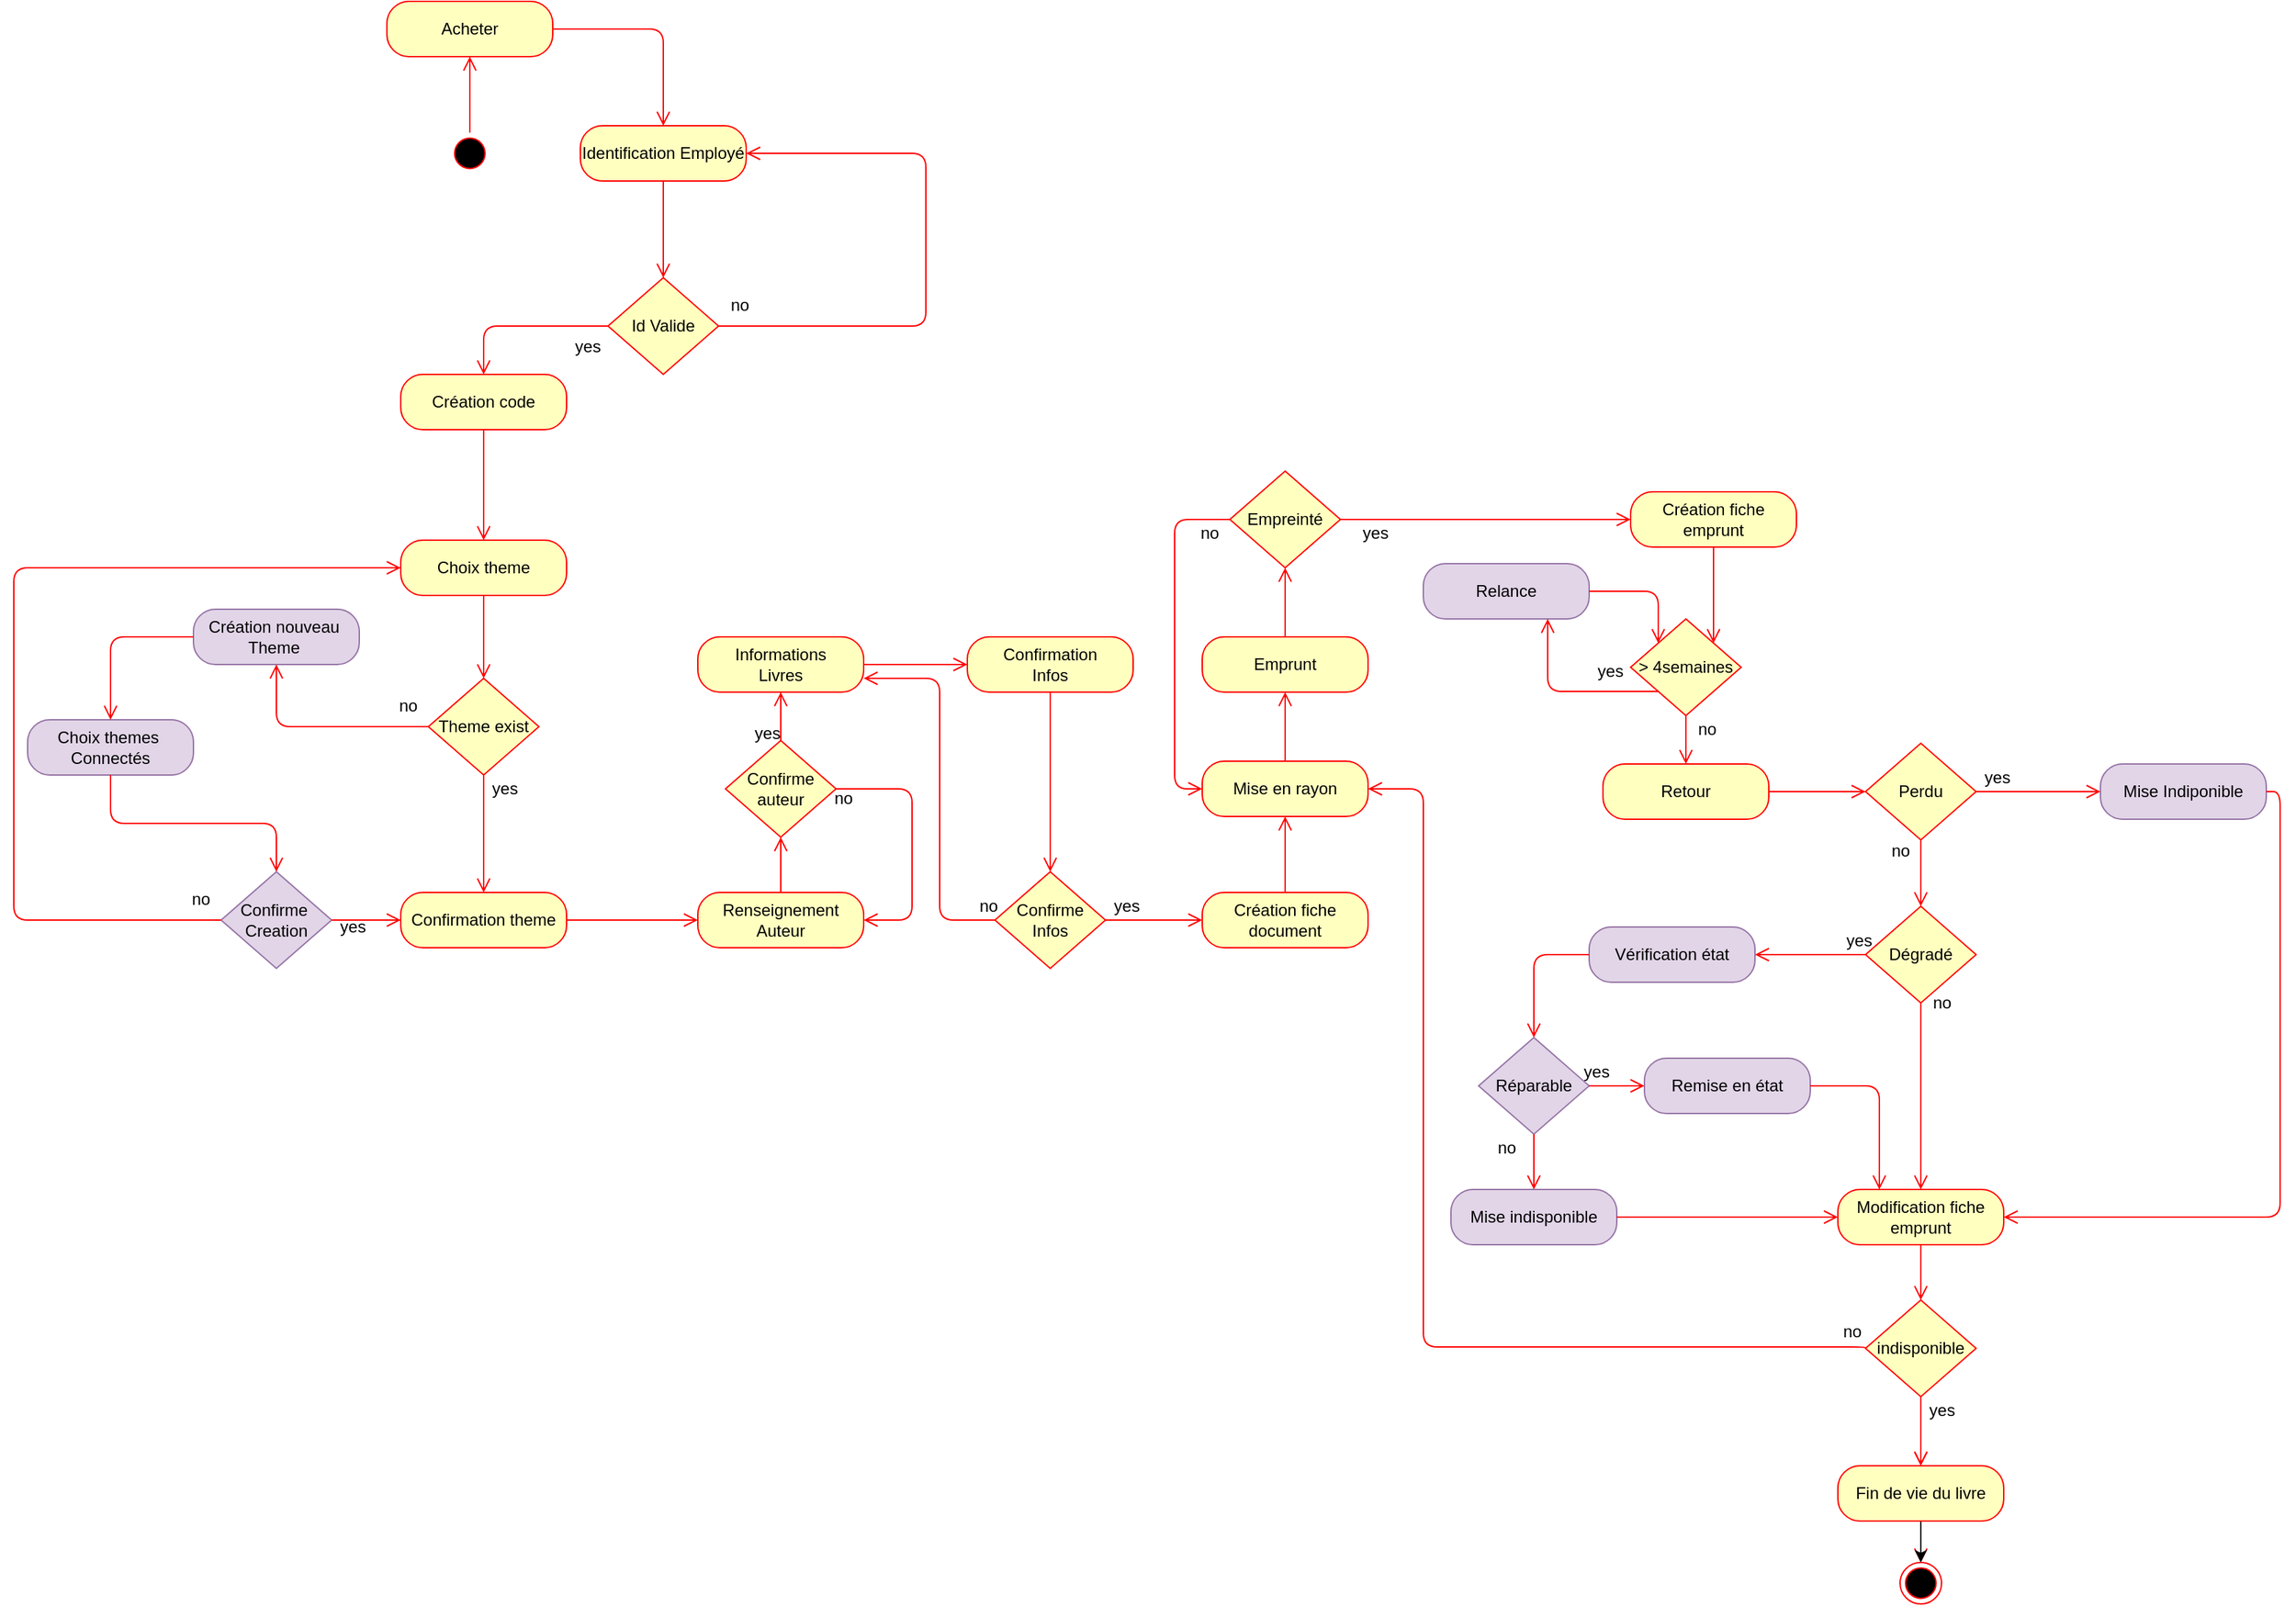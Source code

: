 <mxfile version="12.5.3" type="device"><diagram id="3HOPTar-L3GJ31PsdUBE" name="Page-1"><mxGraphModel dx="1678" dy="1012" grid="1" gridSize="10" guides="1" tooltips="1" connect="1" arrows="1" fold="1" page="1" pageScale="1" pageWidth="2336" pageHeight="1654" math="0" shadow="0"><root><mxCell id="0"/><mxCell id="1" parent="0"/><mxCell id="OWJTPRwbj5BOXJw2YFCv-1" value="" style="ellipse;html=1;shape=startState;fillColor=#000000;strokeColor=#ff0000;" vertex="1" parent="1"><mxGeometry x="325" y="345" width="30" height="30" as="geometry"/></mxCell><mxCell id="OWJTPRwbj5BOXJw2YFCv-2" value="" style="edgeStyle=orthogonalEdgeStyle;html=1;verticalAlign=bottom;endArrow=open;endSize=8;strokeColor=#ff0000;entryX=0.5;entryY=1;entryDx=0;entryDy=0;" edge="1" source="OWJTPRwbj5BOXJw2YFCv-1" parent="1" target="OWJTPRwbj5BOXJw2YFCv-3"><mxGeometry relative="1" as="geometry"><mxPoint x="565" y="70" as="targetPoint"/></mxGeometry></mxCell><mxCell id="OWJTPRwbj5BOXJw2YFCv-3" value="Acheter" style="rounded=1;whiteSpace=wrap;html=1;arcSize=40;fontColor=#000000;fillColor=#ffffc0;strokeColor=#ff0000;" vertex="1" parent="1"><mxGeometry x="280" y="250" width="120" height="40" as="geometry"/></mxCell><mxCell id="OWJTPRwbj5BOXJw2YFCv-7" value="" style="edgeStyle=orthogonalEdgeStyle;html=1;verticalAlign=bottom;endArrow=open;endSize=8;strokeColor=#ff0000;entryX=0.5;entryY=0;entryDx=0;entryDy=0;exitX=1;exitY=0.5;exitDx=0;exitDy=0;" edge="1" parent="1" source="OWJTPRwbj5BOXJw2YFCv-3" target="OWJTPRwbj5BOXJw2YFCv-16"><mxGeometry relative="1" as="geometry"><mxPoint x="305" y="270" as="targetPoint"/><mxPoint x="575" y="20" as="sourcePoint"/></mxGeometry></mxCell><mxCell id="OWJTPRwbj5BOXJw2YFCv-14" value="Id Valide" style="rhombus;whiteSpace=wrap;html=1;fillColor=#ffffc0;strokeColor=#ff0000;" vertex="1" parent="1"><mxGeometry x="440" y="450" width="80" height="70" as="geometry"/></mxCell><mxCell id="OWJTPRwbj5BOXJw2YFCv-16" value="Identification Employé" style="rounded=1;whiteSpace=wrap;html=1;arcSize=40;fontColor=#000000;fillColor=#ffffc0;strokeColor=#ff0000;" vertex="1" parent="1"><mxGeometry x="420" y="340" width="120" height="40" as="geometry"/></mxCell><mxCell id="OWJTPRwbj5BOXJw2YFCv-18" value="" style="edgeStyle=orthogonalEdgeStyle;html=1;verticalAlign=bottom;endArrow=open;endSize=8;strokeColor=#ff0000;entryX=0.5;entryY=0;entryDx=0;entryDy=0;exitX=0.5;exitY=1;exitDx=0;exitDy=0;" edge="1" parent="1" source="OWJTPRwbj5BOXJw2YFCv-16"><mxGeometry relative="1" as="geometry"><mxPoint x="480" y="450" as="targetPoint"/><mxPoint x="575" y="220" as="sourcePoint"/></mxGeometry></mxCell><mxCell id="OWJTPRwbj5BOXJw2YFCv-20" value="" style="edgeStyle=orthogonalEdgeStyle;html=1;verticalAlign=bottom;endArrow=open;endSize=8;strokeColor=#ff0000;exitX=1;exitY=0.5;exitDx=0;exitDy=0;entryX=1;entryY=0.5;entryDx=0;entryDy=0;" edge="1" parent="1" target="OWJTPRwbj5BOXJw2YFCv-16"><mxGeometry relative="1" as="geometry"><mxPoint x="625" y="360" as="targetPoint"/><mxPoint x="520" y="485" as="sourcePoint"/><Array as="points"><mxPoint x="670" y="485"/><mxPoint x="670" y="360"/></Array></mxGeometry></mxCell><mxCell id="OWJTPRwbj5BOXJw2YFCv-21" value="no" style="text;html=1;align=center;verticalAlign=middle;resizable=0;points=[];autosize=1;" vertex="1" parent="1"><mxGeometry x="520" y="460" width="30" height="20" as="geometry"/></mxCell><mxCell id="OWJTPRwbj5BOXJw2YFCv-22" value="yes" style="text;html=1;align=center;verticalAlign=middle;resizable=0;points=[];autosize=1;" vertex="1" parent="1"><mxGeometry x="410" y="490" width="30" height="20" as="geometry"/></mxCell><mxCell id="OWJTPRwbj5BOXJw2YFCv-23" value="Création code" style="rounded=1;whiteSpace=wrap;html=1;arcSize=40;fontColor=#000000;fillColor=#ffffc0;strokeColor=#ff0000;" vertex="1" parent="1"><mxGeometry x="290" y="520" width="120" height="40" as="geometry"/></mxCell><mxCell id="OWJTPRwbj5BOXJw2YFCv-25" value="Choix theme" style="rounded=1;whiteSpace=wrap;html=1;arcSize=40;fontColor=#000000;fillColor=#ffffc0;strokeColor=#ff0000;" vertex="1" parent="1"><mxGeometry x="290" y="640" width="120" height="40" as="geometry"/></mxCell><mxCell id="OWJTPRwbj5BOXJw2YFCv-30" value="" style="edgeStyle=orthogonalEdgeStyle;html=1;verticalAlign=bottom;endArrow=open;endSize=8;strokeColor=#ff0000;entryX=0.5;entryY=0;entryDx=0;entryDy=0;exitX=0.5;exitY=1;exitDx=0;exitDy=0;" edge="1" parent="1" source="OWJTPRwbj5BOXJw2YFCv-23" target="OWJTPRwbj5BOXJw2YFCv-25"><mxGeometry relative="1" as="geometry"><mxPoint x="575" y="520" as="targetPoint"/><mxPoint x="575" y="450" as="sourcePoint"/></mxGeometry></mxCell><mxCell id="OWJTPRwbj5BOXJw2YFCv-31" value="Theme exist" style="rhombus;whiteSpace=wrap;html=1;fillColor=#ffffc0;strokeColor=#ff0000;" vertex="1" parent="1"><mxGeometry x="310" y="740" width="80" height="70" as="geometry"/></mxCell><mxCell id="OWJTPRwbj5BOXJw2YFCv-32" value="Confirmation theme" style="rounded=1;whiteSpace=wrap;html=1;arcSize=40;fontColor=#000000;fillColor=#ffffc0;strokeColor=#ff0000;" vertex="1" parent="1"><mxGeometry x="290" y="895" width="120" height="40" as="geometry"/></mxCell><mxCell id="OWJTPRwbj5BOXJw2YFCv-33" value="" style="edgeStyle=orthogonalEdgeStyle;html=1;verticalAlign=bottom;endArrow=open;endSize=8;strokeColor=#ff0000;entryX=0.5;entryY=0;entryDx=0;entryDy=0;exitX=0.5;exitY=1;exitDx=0;exitDy=0;" edge="1" parent="1" source="OWJTPRwbj5BOXJw2YFCv-25" target="OWJTPRwbj5BOXJw2YFCv-31"><mxGeometry relative="1" as="geometry"><mxPoint x="420" y="670" as="targetPoint"/><mxPoint x="515" y="670" as="sourcePoint"/></mxGeometry></mxCell><mxCell id="OWJTPRwbj5BOXJw2YFCv-34" value="" style="edgeStyle=orthogonalEdgeStyle;html=1;verticalAlign=bottom;endArrow=open;endSize=8;strokeColor=#ff0000;entryX=0.5;entryY=0;entryDx=0;entryDy=0;exitX=0.5;exitY=1;exitDx=0;exitDy=0;" edge="1" parent="1" source="OWJTPRwbj5BOXJw2YFCv-31" target="OWJTPRwbj5BOXJw2YFCv-32"><mxGeometry relative="1" as="geometry"><mxPoint x="430" y="680" as="targetPoint"/><mxPoint x="525" y="680" as="sourcePoint"/></mxGeometry></mxCell><mxCell id="OWJTPRwbj5BOXJw2YFCv-35" value="Création nouveau&amp;nbsp;&lt;br&gt;Theme&amp;nbsp;" style="rounded=1;whiteSpace=wrap;html=1;arcSize=40;fillColor=#e1d5e7;strokeColor=#9673a6;" vertex="1" parent="1"><mxGeometry x="140" y="690" width="120" height="40" as="geometry"/></mxCell><mxCell id="OWJTPRwbj5BOXJw2YFCv-36" value="" style="edgeStyle=orthogonalEdgeStyle;html=1;verticalAlign=bottom;endArrow=open;endSize=8;strokeColor=#ff0000;entryX=0.5;entryY=1;entryDx=0;entryDy=0;exitX=0;exitY=0.5;exitDx=0;exitDy=0;" edge="1" parent="1" source="OWJTPRwbj5BOXJw2YFCv-31" target="OWJTPRwbj5BOXJw2YFCv-35"><mxGeometry relative="1" as="geometry"><mxPoint x="360" y="750" as="targetPoint"/><mxPoint x="360" y="690" as="sourcePoint"/></mxGeometry></mxCell><mxCell id="OWJTPRwbj5BOXJw2YFCv-37" value="Choix themes&amp;nbsp;&lt;br&gt;Connectés" style="rounded=1;whiteSpace=wrap;html=1;arcSize=40;fillColor=#e1d5e7;strokeColor=#9673a6;" vertex="1" parent="1"><mxGeometry x="20" y="770" width="120" height="40" as="geometry"/></mxCell><mxCell id="OWJTPRwbj5BOXJw2YFCv-38" value="" style="edgeStyle=orthogonalEdgeStyle;html=1;verticalAlign=bottom;endArrow=open;endSize=8;strokeColor=#ff0000;entryX=0.5;entryY=0;entryDx=0;entryDy=0;exitX=0;exitY=0.5;exitDx=0;exitDy=0;" edge="1" parent="1" source="OWJTPRwbj5BOXJw2YFCv-35" target="OWJTPRwbj5BOXJw2YFCv-37"><mxGeometry relative="1" as="geometry"><mxPoint x="220" y="785" as="targetPoint"/><mxPoint x="320" y="785" as="sourcePoint"/></mxGeometry></mxCell><mxCell id="OWJTPRwbj5BOXJw2YFCv-39" value="Confirme&amp;nbsp;&lt;br&gt;Creation" style="rhombus;whiteSpace=wrap;html=1;fillColor=#e1d5e7;strokeColor=#9673a6;" vertex="1" parent="1"><mxGeometry x="160" y="880" width="80" height="70" as="geometry"/></mxCell><mxCell id="OWJTPRwbj5BOXJw2YFCv-40" value="" style="edgeStyle=orthogonalEdgeStyle;html=1;verticalAlign=bottom;endArrow=open;endSize=8;strokeColor=#ff0000;entryX=0.5;entryY=0;entryDx=0;entryDy=0;exitX=0.5;exitY=1;exitDx=0;exitDy=0;" edge="1" parent="1" source="OWJTPRwbj5BOXJw2YFCv-37" target="OWJTPRwbj5BOXJw2YFCv-39"><mxGeometry relative="1" as="geometry"><mxPoint x="360" y="880" as="targetPoint"/><mxPoint x="360" y="820" as="sourcePoint"/></mxGeometry></mxCell><mxCell id="OWJTPRwbj5BOXJw2YFCv-42" value="" style="edgeStyle=orthogonalEdgeStyle;html=1;verticalAlign=bottom;endArrow=open;endSize=8;strokeColor=#ff0000;entryX=0;entryY=0.5;entryDx=0;entryDy=0;exitX=1;exitY=0.5;exitDx=0;exitDy=0;" edge="1" parent="1" source="OWJTPRwbj5BOXJw2YFCv-39" target="OWJTPRwbj5BOXJw2YFCv-32"><mxGeometry relative="1" as="geometry"><mxPoint x="380" y="900" as="targetPoint"/><mxPoint x="380" y="840" as="sourcePoint"/></mxGeometry></mxCell><mxCell id="OWJTPRwbj5BOXJw2YFCv-43" value="" style="edgeStyle=orthogonalEdgeStyle;html=1;verticalAlign=bottom;endArrow=open;endSize=8;strokeColor=#ff0000;entryX=0;entryY=0.5;entryDx=0;entryDy=0;exitX=0;exitY=0.5;exitDx=0;exitDy=0;" edge="1" parent="1" source="OWJTPRwbj5BOXJw2YFCv-39" target="OWJTPRwbj5BOXJw2YFCv-25"><mxGeometry relative="1" as="geometry"><mxPoint x="390" y="910" as="targetPoint"/><mxPoint x="390" y="850" as="sourcePoint"/><Array as="points"><mxPoint x="10" y="915"/><mxPoint x="10" y="660"/></Array></mxGeometry></mxCell><mxCell id="OWJTPRwbj5BOXJw2YFCv-48" value="no" style="text;html=1;align=center;verticalAlign=middle;resizable=0;points=[];autosize=1;" vertex="1" parent="1"><mxGeometry x="130" y="890" width="30" height="20" as="geometry"/></mxCell><mxCell id="OWJTPRwbj5BOXJw2YFCv-49" value="yes" style="text;html=1;align=center;verticalAlign=middle;resizable=0;points=[];autosize=1;" vertex="1" parent="1"><mxGeometry x="240" y="910" width="30" height="20" as="geometry"/></mxCell><mxCell id="OWJTPRwbj5BOXJw2YFCv-50" value="no" style="text;html=1;align=center;verticalAlign=middle;resizable=0;points=[];autosize=1;" vertex="1" parent="1"><mxGeometry x="280" y="750" width="30" height="20" as="geometry"/></mxCell><mxCell id="OWJTPRwbj5BOXJw2YFCv-51" value="yes" style="text;html=1;align=center;verticalAlign=middle;resizable=0;points=[];autosize=1;" vertex="1" parent="1"><mxGeometry x="350" y="810" width="30" height="20" as="geometry"/></mxCell><mxCell id="OWJTPRwbj5BOXJw2YFCv-52" value="Renseignement&lt;br&gt;Auteur" style="rounded=1;whiteSpace=wrap;html=1;arcSize=40;fontColor=#000000;fillColor=#ffffc0;strokeColor=#ff0000;" vertex="1" parent="1"><mxGeometry x="505" y="895" width="120" height="40" as="geometry"/></mxCell><mxCell id="OWJTPRwbj5BOXJw2YFCv-53" value="" style="edgeStyle=orthogonalEdgeStyle;html=1;verticalAlign=bottom;endArrow=open;endSize=8;strokeColor=#ff0000;entryX=0;entryY=0.5;entryDx=0;entryDy=0;exitX=1;exitY=0.5;exitDx=0;exitDy=0;" edge="1" parent="1" source="OWJTPRwbj5BOXJw2YFCv-32" target="OWJTPRwbj5BOXJw2YFCv-52"><mxGeometry relative="1" as="geometry"><mxPoint x="360" y="905" as="targetPoint"/><mxPoint x="360" y="820" as="sourcePoint"/></mxGeometry></mxCell><mxCell id="OWJTPRwbj5BOXJw2YFCv-55" value="Informations&lt;br&gt;Livres" style="rounded=1;whiteSpace=wrap;html=1;arcSize=40;fontColor=#000000;fillColor=#ffffc0;strokeColor=#ff0000;" vertex="1" parent="1"><mxGeometry x="505" y="710" width="120" height="40" as="geometry"/></mxCell><mxCell id="OWJTPRwbj5BOXJw2YFCv-57" value="Confirmation&lt;br&gt;Infos" style="rounded=1;whiteSpace=wrap;html=1;arcSize=40;fontColor=#000000;fillColor=#ffffc0;strokeColor=#ff0000;" vertex="1" parent="1"><mxGeometry x="700" y="710" width="120" height="40" as="geometry"/></mxCell><mxCell id="OWJTPRwbj5BOXJw2YFCv-58" value="" style="edgeStyle=orthogonalEdgeStyle;html=1;verticalAlign=bottom;endArrow=open;endSize=8;strokeColor=#ff0000;entryX=0;entryY=0.5;entryDx=0;entryDy=0;exitX=1;exitY=0.5;exitDx=0;exitDy=0;" edge="1" parent="1" source="OWJTPRwbj5BOXJw2YFCv-55" target="OWJTPRwbj5BOXJw2YFCv-57"><mxGeometry relative="1" as="geometry"><mxPoint x="575" y="820" as="targetPoint"/><mxPoint x="575" y="905" as="sourcePoint"/></mxGeometry></mxCell><mxCell id="OWJTPRwbj5BOXJw2YFCv-59" value="Confirme&lt;br&gt;Infos" style="rhombus;whiteSpace=wrap;html=1;fillColor=#ffffc0;strokeColor=#ff0000;" vertex="1" parent="1"><mxGeometry x="720" y="880" width="80" height="70" as="geometry"/></mxCell><mxCell id="OWJTPRwbj5BOXJw2YFCv-60" value="" style="edgeStyle=orthogonalEdgeStyle;html=1;verticalAlign=bottom;endArrow=open;endSize=8;strokeColor=#ff0000;entryX=0.5;entryY=0;entryDx=0;entryDy=0;exitX=0.5;exitY=1;exitDx=0;exitDy=0;" edge="1" parent="1" source="OWJTPRwbj5BOXJw2YFCv-57" target="OWJTPRwbj5BOXJw2YFCv-59"><mxGeometry relative="1" as="geometry"><mxPoint x="575" y="820" as="targetPoint"/><mxPoint x="575" y="905" as="sourcePoint"/></mxGeometry></mxCell><mxCell id="OWJTPRwbj5BOXJw2YFCv-62" value="no" style="text;html=1;align=center;verticalAlign=middle;resizable=0;points=[];autosize=1;" vertex="1" parent="1"><mxGeometry x="700" y="895" width="30" height="20" as="geometry"/></mxCell><mxCell id="OWJTPRwbj5BOXJw2YFCv-63" value="" style="edgeStyle=orthogonalEdgeStyle;html=1;verticalAlign=bottom;endArrow=open;endSize=8;strokeColor=#ff0000;entryX=0;entryY=0.5;entryDx=0;entryDy=0;exitX=1;exitY=0.5;exitDx=0;exitDy=0;" edge="1" parent="1" source="OWJTPRwbj5BOXJw2YFCv-59" target="OWJTPRwbj5BOXJw2YFCv-64"><mxGeometry relative="1" as="geometry"><mxPoint x="595" y="840" as="targetPoint"/><mxPoint x="595" y="925" as="sourcePoint"/></mxGeometry></mxCell><mxCell id="OWJTPRwbj5BOXJw2YFCv-64" value="Création fiche document" style="rounded=1;whiteSpace=wrap;html=1;arcSize=40;fontColor=#000000;fillColor=#ffffc0;strokeColor=#ff0000;" vertex="1" parent="1"><mxGeometry x="870" y="895" width="120" height="40" as="geometry"/></mxCell><mxCell id="OWJTPRwbj5BOXJw2YFCv-65" value="yes" style="text;html=1;align=center;verticalAlign=middle;resizable=0;points=[];autosize=1;" vertex="1" parent="1"><mxGeometry x="800" y="895" width="30" height="20" as="geometry"/></mxCell><mxCell id="OWJTPRwbj5BOXJw2YFCv-66" value="Confirme&lt;br&gt;auteur" style="rhombus;whiteSpace=wrap;html=1;fillColor=#ffffc0;strokeColor=#ff0000;" vertex="1" parent="1"><mxGeometry x="525" y="785" width="80" height="70" as="geometry"/></mxCell><mxCell id="OWJTPRwbj5BOXJw2YFCv-67" value="" style="edgeStyle=orthogonalEdgeStyle;html=1;verticalAlign=bottom;endArrow=open;endSize=8;strokeColor=#ff0000;entryX=0.5;entryY=1;entryDx=0;entryDy=0;exitX=0.5;exitY=0;exitDx=0;exitDy=0;" edge="1" parent="1" source="OWJTPRwbj5BOXJw2YFCv-52" target="OWJTPRwbj5BOXJw2YFCv-66"><mxGeometry relative="1" as="geometry"><mxPoint x="710" y="740" as="targetPoint"/><mxPoint x="635" y="740" as="sourcePoint"/></mxGeometry></mxCell><mxCell id="OWJTPRwbj5BOXJw2YFCv-68" value="" style="edgeStyle=orthogonalEdgeStyle;html=1;verticalAlign=bottom;endArrow=open;endSize=8;strokeColor=#ff0000;entryX=0.5;entryY=1;entryDx=0;entryDy=0;exitX=0.5;exitY=0;exitDx=0;exitDy=0;" edge="1" parent="1" source="OWJTPRwbj5BOXJw2YFCv-66" target="OWJTPRwbj5BOXJw2YFCv-55"><mxGeometry relative="1" as="geometry"><mxPoint x="720" y="750" as="targetPoint"/><mxPoint x="645" y="750" as="sourcePoint"/></mxGeometry></mxCell><mxCell id="OWJTPRwbj5BOXJw2YFCv-69" value="yes" style="text;html=1;align=center;verticalAlign=middle;resizable=0;points=[];autosize=1;" vertex="1" parent="1"><mxGeometry x="540" y="770" width="30" height="20" as="geometry"/></mxCell><mxCell id="OWJTPRwbj5BOXJw2YFCv-71" value="" style="edgeStyle=orthogonalEdgeStyle;html=1;verticalAlign=bottom;endArrow=open;endSize=8;strokeColor=#ff0000;entryX=1;entryY=0.5;entryDx=0;entryDy=0;exitX=1;exitY=0.5;exitDx=0;exitDy=0;" edge="1" parent="1" source="OWJTPRwbj5BOXJw2YFCv-66" target="OWJTPRwbj5BOXJw2YFCv-52"><mxGeometry relative="1" as="geometry"><mxPoint x="585" y="875" as="targetPoint"/><mxPoint x="585" y="915" as="sourcePoint"/><Array as="points"><mxPoint x="660" y="820"/><mxPoint x="660" y="915"/></Array></mxGeometry></mxCell><mxCell id="OWJTPRwbj5BOXJw2YFCv-73" value="no" style="text;html=1;align=center;verticalAlign=middle;resizable=0;points=[];autosize=1;" vertex="1" parent="1"><mxGeometry x="595" y="817" width="30" height="20" as="geometry"/></mxCell><mxCell id="OWJTPRwbj5BOXJw2YFCv-74" value="" style="edgeStyle=orthogonalEdgeStyle;html=1;verticalAlign=bottom;endArrow=open;endSize=8;strokeColor=#ff0000;exitX=0;exitY=0.5;exitDx=0;exitDy=0;entryX=1;entryY=0.75;entryDx=0;entryDy=0;" edge="1" parent="1" source="OWJTPRwbj5BOXJw2YFCv-59" target="OWJTPRwbj5BOXJw2YFCv-55"><mxGeometry relative="1" as="geometry"><mxPoint x="700" y="770" as="targetPoint"/><mxPoint x="595" y="925" as="sourcePoint"/><Array as="points"><mxPoint x="680" y="915"/><mxPoint x="680" y="740"/></Array></mxGeometry></mxCell><mxCell id="OWJTPRwbj5BOXJw2YFCv-79" value="" style="edgeStyle=orthogonalEdgeStyle;html=1;verticalAlign=bottom;endArrow=open;endSize=8;strokeColor=#ff0000;entryX=0.5;entryY=0;entryDx=0;entryDy=0;exitX=0;exitY=0.5;exitDx=0;exitDy=0;" edge="1" parent="1" source="OWJTPRwbj5BOXJw2YFCv-14" target="OWJTPRwbj5BOXJw2YFCv-23"><mxGeometry relative="1" as="geometry"><mxPoint x="490" y="460" as="targetPoint"/><mxPoint x="490" y="390" as="sourcePoint"/></mxGeometry></mxCell><mxCell id="OWJTPRwbj5BOXJw2YFCv-80" value="Mise en rayon" style="rounded=1;whiteSpace=wrap;html=1;arcSize=40;fontColor=#000000;fillColor=#ffffc0;strokeColor=#ff0000;" vertex="1" parent="1"><mxGeometry x="870" y="800" width="120" height="40" as="geometry"/></mxCell><mxCell id="OWJTPRwbj5BOXJw2YFCv-81" value="" style="edgeStyle=orthogonalEdgeStyle;html=1;verticalAlign=bottom;endArrow=open;endSize=8;strokeColor=#ff0000;entryX=0.5;entryY=1;entryDx=0;entryDy=0;exitX=0.5;exitY=0;exitDx=0;exitDy=0;" edge="1" parent="1" source="OWJTPRwbj5BOXJw2YFCv-64" target="OWJTPRwbj5BOXJw2YFCv-80"><mxGeometry relative="1" as="geometry"><mxPoint x="575" y="865" as="targetPoint"/><mxPoint x="575" y="905" as="sourcePoint"/></mxGeometry></mxCell><mxCell id="OWJTPRwbj5BOXJw2YFCv-82" value="Emprunt" style="rounded=1;whiteSpace=wrap;html=1;arcSize=40;fontColor=#000000;fillColor=#ffffc0;strokeColor=#ff0000;" vertex="1" parent="1"><mxGeometry x="870" y="710" width="120" height="40" as="geometry"/></mxCell><mxCell id="OWJTPRwbj5BOXJw2YFCv-83" value="" style="edgeStyle=orthogonalEdgeStyle;html=1;verticalAlign=bottom;endArrow=open;endSize=8;strokeColor=#ff0000;entryX=0.5;entryY=1;entryDx=0;entryDy=0;exitX=0.5;exitY=0;exitDx=0;exitDy=0;" edge="1" parent="1" source="OWJTPRwbj5BOXJw2YFCv-80" target="OWJTPRwbj5BOXJw2YFCv-82"><mxGeometry relative="1" as="geometry"><mxPoint x="940" y="847" as="targetPoint"/><mxPoint x="940" y="905" as="sourcePoint"/></mxGeometry></mxCell><mxCell id="OWJTPRwbj5BOXJw2YFCv-84" value="Empreinté" style="rhombus;whiteSpace=wrap;html=1;fillColor=#ffffc0;strokeColor=#ff0000;" vertex="1" parent="1"><mxGeometry x="890" y="590" width="80" height="70" as="geometry"/></mxCell><mxCell id="OWJTPRwbj5BOXJw2YFCv-85" value="" style="edgeStyle=orthogonalEdgeStyle;html=1;verticalAlign=bottom;endArrow=open;endSize=8;strokeColor=#ff0000;entryX=0.5;entryY=1;entryDx=0;entryDy=0;exitX=0.5;exitY=0;exitDx=0;exitDy=0;" edge="1" parent="1" source="OWJTPRwbj5BOXJw2YFCv-82" target="OWJTPRwbj5BOXJw2YFCv-84"><mxGeometry relative="1" as="geometry"><mxPoint x="940" y="760" as="targetPoint"/><mxPoint x="940" y="810" as="sourcePoint"/></mxGeometry></mxCell><mxCell id="OWJTPRwbj5BOXJw2YFCv-86" value="Création fiche emprunt" style="rounded=1;whiteSpace=wrap;html=1;arcSize=40;fontColor=#000000;fillColor=#ffffc0;strokeColor=#ff0000;" vertex="1" parent="1"><mxGeometry x="1180" y="605" width="120" height="40" as="geometry"/></mxCell><mxCell id="OWJTPRwbj5BOXJw2YFCv-88" value="yes" style="text;html=1;align=center;verticalAlign=middle;resizable=0;points=[];autosize=1;" vertex="1" parent="1"><mxGeometry x="980" y="625" width="30" height="20" as="geometry"/></mxCell><mxCell id="OWJTPRwbj5BOXJw2YFCv-89" value="" style="edgeStyle=orthogonalEdgeStyle;html=1;verticalAlign=bottom;endArrow=open;endSize=8;strokeColor=#ff0000;exitX=0;exitY=0.5;exitDx=0;exitDy=0;entryX=0;entryY=0.5;entryDx=0;entryDy=0;" edge="1" parent="1" source="OWJTPRwbj5BOXJw2YFCv-84" target="OWJTPRwbj5BOXJw2YFCv-80"><mxGeometry relative="1" as="geometry"><mxPoint x="840" y="820" as="targetPoint"/><mxPoint x="940" y="720" as="sourcePoint"/><Array as="points"><mxPoint x="850" y="625"/><mxPoint x="850" y="820"/></Array></mxGeometry></mxCell><mxCell id="OWJTPRwbj5BOXJw2YFCv-90" value="&amp;gt; 4semaines" style="rhombus;whiteSpace=wrap;html=1;fillColor=#ffffc0;strokeColor=#ff0000;" vertex="1" parent="1"><mxGeometry x="1180" y="697" width="80" height="70" as="geometry"/></mxCell><mxCell id="OWJTPRwbj5BOXJw2YFCv-91" value="Retour" style="rounded=1;whiteSpace=wrap;html=1;arcSize=40;fontColor=#000000;fillColor=#ffffc0;strokeColor=#ff0000;" vertex="1" parent="1"><mxGeometry x="1160" y="802" width="120" height="40" as="geometry"/></mxCell><mxCell id="OWJTPRwbj5BOXJw2YFCv-92" value="" style="edgeStyle=orthogonalEdgeStyle;html=1;verticalAlign=bottom;endArrow=open;endSize=8;strokeColor=#ff0000;entryX=1;entryY=0;entryDx=0;entryDy=0;exitX=0.5;exitY=1;exitDx=0;exitDy=0;" edge="1" parent="1" source="OWJTPRwbj5BOXJw2YFCv-86" target="OWJTPRwbj5BOXJw2YFCv-90"><mxGeometry relative="1" as="geometry"><mxPoint x="1050" y="762" as="targetPoint"/><mxPoint x="1050" y="812" as="sourcePoint"/></mxGeometry></mxCell><mxCell id="OWJTPRwbj5BOXJw2YFCv-93" value="" style="edgeStyle=orthogonalEdgeStyle;html=1;verticalAlign=bottom;endArrow=open;endSize=8;strokeColor=#ff0000;entryX=0.5;entryY=0;entryDx=0;entryDy=0;exitX=0.5;exitY=1;exitDx=0;exitDy=0;" edge="1" parent="1" source="OWJTPRwbj5BOXJw2YFCv-90" target="OWJTPRwbj5BOXJw2YFCv-91"><mxGeometry relative="1" as="geometry"><mxPoint x="1210" y="707" as="targetPoint"/><mxPoint x="1210" y="657" as="sourcePoint"/></mxGeometry></mxCell><mxCell id="OWJTPRwbj5BOXJw2YFCv-94" value="no" style="text;html=1;align=center;verticalAlign=middle;resizable=0;points=[];autosize=1;" vertex="1" parent="1"><mxGeometry x="1220" y="767" width="30" height="20" as="geometry"/></mxCell><mxCell id="OWJTPRwbj5BOXJw2YFCv-96" value="Perdu" style="rhombus;whiteSpace=wrap;html=1;fillColor=#ffffc0;strokeColor=#ff0000;" vertex="1" parent="1"><mxGeometry x="1350" y="787" width="80" height="70" as="geometry"/></mxCell><mxCell id="OWJTPRwbj5BOXJw2YFCv-97" value="Relance" style="rounded=1;whiteSpace=wrap;html=1;arcSize=40;fillColor=#e1d5e7;strokeColor=#9673a6;" vertex="1" parent="1"><mxGeometry x="1030" y="657" width="120" height="40" as="geometry"/></mxCell><mxCell id="OWJTPRwbj5BOXJw2YFCv-98" value="" style="edgeStyle=orthogonalEdgeStyle;html=1;verticalAlign=bottom;endArrow=open;endSize=8;strokeColor=#ff0000;entryX=0.75;entryY=1;entryDx=0;entryDy=0;exitX=0;exitY=1;exitDx=0;exitDy=0;" edge="1" parent="1" source="OWJTPRwbj5BOXJw2YFCv-90" target="OWJTPRwbj5BOXJw2YFCv-97"><mxGeometry relative="1" as="geometry"><mxPoint x="1230" y="707" as="targetPoint"/><mxPoint x="1230" y="660" as="sourcePoint"/></mxGeometry></mxCell><mxCell id="OWJTPRwbj5BOXJw2YFCv-99" value="yes" style="text;html=1;align=center;verticalAlign=middle;resizable=0;points=[];autosize=1;" vertex="1" parent="1"><mxGeometry x="1150" y="725" width="30" height="20" as="geometry"/></mxCell><mxCell id="OWJTPRwbj5BOXJw2YFCv-101" value="" style="edgeStyle=orthogonalEdgeStyle;html=1;verticalAlign=bottom;endArrow=open;endSize=8;strokeColor=#ff0000;entryX=0;entryY=0;entryDx=0;entryDy=0;exitX=1;exitY=0.5;exitDx=0;exitDy=0;" edge="1" parent="1" source="OWJTPRwbj5BOXJw2YFCv-97" target="OWJTPRwbj5BOXJw2YFCv-90"><mxGeometry relative="1" as="geometry"><mxPoint x="1230" y="707" as="targetPoint"/><mxPoint x="1230" y="660" as="sourcePoint"/><Array as="points"><mxPoint x="1200" y="677"/></Array></mxGeometry></mxCell><mxCell id="OWJTPRwbj5BOXJw2YFCv-102" value="" style="edgeStyle=orthogonalEdgeStyle;html=1;verticalAlign=bottom;endArrow=open;endSize=8;strokeColor=#ff0000;entryX=0;entryY=0.5;entryDx=0;entryDy=0;exitX=1;exitY=0.5;exitDx=0;exitDy=0;" edge="1" parent="1" source="OWJTPRwbj5BOXJw2YFCv-91" target="OWJTPRwbj5BOXJw2YFCv-96"><mxGeometry relative="1" as="geometry"><mxPoint x="1250" y="724.5" as="targetPoint"/><mxPoint x="1250" y="660" as="sourcePoint"/></mxGeometry></mxCell><mxCell id="OWJTPRwbj5BOXJw2YFCv-103" value="Dégradé" style="rhombus;whiteSpace=wrap;html=1;fillColor=#ffffc0;strokeColor=#ff0000;" vertex="1" parent="1"><mxGeometry x="1350" y="905" width="80" height="70" as="geometry"/></mxCell><mxCell id="OWJTPRwbj5BOXJw2YFCv-104" value="" style="edgeStyle=orthogonalEdgeStyle;html=1;verticalAlign=bottom;endArrow=open;endSize=8;strokeColor=#ff0000;exitX=0.5;exitY=1;exitDx=0;exitDy=0;" edge="1" parent="1" source="OWJTPRwbj5BOXJw2YFCv-96" target="OWJTPRwbj5BOXJw2YFCv-103"><mxGeometry relative="1" as="geometry"><mxPoint x="1360" y="832" as="targetPoint"/><mxPoint x="1290" y="832" as="sourcePoint"/></mxGeometry></mxCell><mxCell id="OWJTPRwbj5BOXJw2YFCv-108" value="no" style="text;html=1;align=center;verticalAlign=middle;resizable=0;points=[];autosize=1;" vertex="1" parent="1"><mxGeometry x="1360" y="855" width="30" height="20" as="geometry"/></mxCell><mxCell id="OWJTPRwbj5BOXJw2YFCv-109" value="no" style="text;html=1;align=center;verticalAlign=middle;resizable=0;points=[];autosize=1;" vertex="1" parent="1"><mxGeometry x="1390" y="965" width="30" height="20" as="geometry"/></mxCell><mxCell id="OWJTPRwbj5BOXJw2YFCv-110" value="no" style="text;html=1;align=center;verticalAlign=middle;resizable=0;points=[];autosize=1;" vertex="1" parent="1"><mxGeometry x="860" y="625" width="30" height="20" as="geometry"/></mxCell><mxCell id="OWJTPRwbj5BOXJw2YFCv-112" value="yes" style="text;html=1;align=center;verticalAlign=middle;resizable=0;points=[];autosize=1;" vertex="1" parent="1"><mxGeometry x="1330" y="920" width="30" height="20" as="geometry"/></mxCell><mxCell id="OWJTPRwbj5BOXJw2YFCv-115" value="Mise Indiponible" style="rounded=1;whiteSpace=wrap;html=1;arcSize=40;fillColor=#e1d5e7;strokeColor=#9673a6;" vertex="1" parent="1"><mxGeometry x="1520" y="802" width="120" height="40" as="geometry"/></mxCell><mxCell id="OWJTPRwbj5BOXJw2YFCv-116" value="" style="edgeStyle=orthogonalEdgeStyle;html=1;verticalAlign=bottom;endArrow=open;endSize=8;strokeColor=#ff0000;exitX=1;exitY=0.5;exitDx=0;exitDy=0;entryX=0;entryY=0.5;entryDx=0;entryDy=0;" edge="1" parent="1" source="OWJTPRwbj5BOXJw2YFCv-96" target="OWJTPRwbj5BOXJw2YFCv-115"><mxGeometry relative="1" as="geometry"><mxPoint x="1400" y="915" as="targetPoint"/><mxPoint x="1400" y="867" as="sourcePoint"/></mxGeometry></mxCell><mxCell id="OWJTPRwbj5BOXJw2YFCv-117" value="yes" style="text;html=1;align=center;verticalAlign=middle;resizable=0;points=[];autosize=1;" vertex="1" parent="1"><mxGeometry x="1430" y="802" width="30" height="20" as="geometry"/></mxCell><mxCell id="OWJTPRwbj5BOXJw2YFCv-119" value="Modification fiche emprunt" style="rounded=1;whiteSpace=wrap;html=1;arcSize=40;fontColor=#000000;fillColor=#ffffc0;strokeColor=#ff0000;" vertex="1" parent="1"><mxGeometry x="1330" y="1110" width="120" height="40" as="geometry"/></mxCell><mxCell id="OWJTPRwbj5BOXJw2YFCv-120" value="" style="edgeStyle=orthogonalEdgeStyle;html=1;verticalAlign=bottom;endArrow=open;endSize=8;strokeColor=#ff0000;exitX=0.5;exitY=1;exitDx=0;exitDy=0;entryX=0.5;entryY=0;entryDx=0;entryDy=0;" edge="1" parent="1" source="OWJTPRwbj5BOXJw2YFCv-103" target="OWJTPRwbj5BOXJw2YFCv-119"><mxGeometry relative="1" as="geometry"><mxPoint x="1400" y="915" as="targetPoint"/><mxPoint x="1400" y="867" as="sourcePoint"/></mxGeometry></mxCell><mxCell id="OWJTPRwbj5BOXJw2YFCv-122" value="" style="edgeStyle=orthogonalEdgeStyle;html=1;verticalAlign=bottom;endArrow=open;endSize=8;strokeColor=#ff0000;exitX=1;exitY=0.5;exitDx=0;exitDy=0;entryX=1;entryY=0.5;entryDx=0;entryDy=0;" edge="1" parent="1" source="OWJTPRwbj5BOXJw2YFCv-115" target="OWJTPRwbj5BOXJw2YFCv-119"><mxGeometry relative="1" as="geometry"><mxPoint x="1360" y="832" as="targetPoint"/><mxPoint x="1290" y="832" as="sourcePoint"/></mxGeometry></mxCell><mxCell id="OWJTPRwbj5BOXJw2YFCv-123" value="Vérification état" style="rounded=1;whiteSpace=wrap;html=1;arcSize=40;fillColor=#e1d5e7;strokeColor=#9673a6;" vertex="1" parent="1"><mxGeometry x="1150" y="920" width="120" height="40" as="geometry"/></mxCell><mxCell id="OWJTPRwbj5BOXJw2YFCv-124" value="" style="edgeStyle=orthogonalEdgeStyle;html=1;verticalAlign=bottom;endArrow=open;endSize=8;strokeColor=#ff0000;exitX=0;exitY=0.5;exitDx=0;exitDy=0;entryX=1;entryY=0.5;entryDx=0;entryDy=0;" edge="1" parent="1" source="OWJTPRwbj5BOXJw2YFCv-103" target="OWJTPRwbj5BOXJw2YFCv-123"><mxGeometry relative="1" as="geometry"><mxPoint x="1530" y="832" as="targetPoint"/><mxPoint x="1440" y="832" as="sourcePoint"/></mxGeometry></mxCell><mxCell id="OWJTPRwbj5BOXJw2YFCv-125" value="Réparable" style="rhombus;whiteSpace=wrap;html=1;fillColor=#e1d5e7;strokeColor=#9673a6;" vertex="1" parent="1"><mxGeometry x="1070" y="1000" width="80" height="70" as="geometry"/></mxCell><mxCell id="OWJTPRwbj5BOXJw2YFCv-126" value="" style="edgeStyle=orthogonalEdgeStyle;html=1;verticalAlign=bottom;endArrow=open;endSize=8;strokeColor=#ff0000;exitX=0;exitY=0.5;exitDx=0;exitDy=0;entryX=0.5;entryY=0;entryDx=0;entryDy=0;" edge="1" parent="1" source="OWJTPRwbj5BOXJw2YFCv-123" target="OWJTPRwbj5BOXJw2YFCv-125"><mxGeometry relative="1" as="geometry"><mxPoint x="1290" y="950" as="targetPoint"/><mxPoint x="1360" y="950" as="sourcePoint"/></mxGeometry></mxCell><mxCell id="OWJTPRwbj5BOXJw2YFCv-130" value="Remise en état" style="rounded=1;whiteSpace=wrap;html=1;arcSize=40;fillColor=#e1d5e7;strokeColor=#9673a6;" vertex="1" parent="1"><mxGeometry x="1190" y="1015" width="120" height="40" as="geometry"/></mxCell><mxCell id="OWJTPRwbj5BOXJw2YFCv-133" value="" style="edgeStyle=orthogonalEdgeStyle;html=1;verticalAlign=bottom;endArrow=open;endSize=8;strokeColor=#ff0000;exitX=1;exitY=0.5;exitDx=0;exitDy=0;entryX=0;entryY=0.5;entryDx=0;entryDy=0;" edge="1" parent="1" source="OWJTPRwbj5BOXJw2YFCv-125" target="OWJTPRwbj5BOXJw2YFCv-130"><mxGeometry relative="1" as="geometry"><mxPoint x="1400" y="1025" as="targetPoint"/><mxPoint x="1400" y="985" as="sourcePoint"/></mxGeometry></mxCell><mxCell id="OWJTPRwbj5BOXJw2YFCv-134" value="yes" style="text;html=1;align=center;verticalAlign=middle;resizable=0;points=[];autosize=1;" vertex="1" parent="1"><mxGeometry x="1140" y="1015" width="30" height="20" as="geometry"/></mxCell><mxCell id="OWJTPRwbj5BOXJw2YFCv-135" value="" style="edgeStyle=orthogonalEdgeStyle;html=1;verticalAlign=bottom;endArrow=open;endSize=8;strokeColor=#ff0000;exitX=1;exitY=0.5;exitDx=0;exitDy=0;entryX=0.25;entryY=0;entryDx=0;entryDy=0;" edge="1" parent="1" source="OWJTPRwbj5BOXJw2YFCv-130" target="OWJTPRwbj5BOXJw2YFCv-119"><mxGeometry relative="1" as="geometry"><mxPoint x="1410" y="1035" as="targetPoint"/><mxPoint x="1410" y="995" as="sourcePoint"/></mxGeometry></mxCell><mxCell id="OWJTPRwbj5BOXJw2YFCv-140" value="" style="ellipse;html=1;shape=endState;fillColor=#000000;strokeColor=#ff0000;" vertex="1" parent="1"><mxGeometry x="1375" y="1380" width="30" height="30" as="geometry"/></mxCell><mxCell id="OWJTPRwbj5BOXJw2YFCv-141" value="" style="edgeStyle=orthogonalEdgeStyle;html=1;verticalAlign=bottom;endArrow=open;endSize=8;strokeColor=#ff0000;exitX=0.5;exitY=1;exitDx=0;exitDy=0;entryX=0.5;entryY=0;entryDx=0;entryDy=0;" edge="1" parent="1" source="OWJTPRwbj5BOXJw2YFCv-147" target="OWJTPRwbj5BOXJw2YFCv-140"><mxGeometry relative="1" as="geometry"><mxPoint x="1410" y="1135" as="targetPoint"/><mxPoint x="1390.0" y="1295" as="sourcePoint"/></mxGeometry></mxCell><mxCell id="OWJTPRwbj5BOXJw2YFCv-142" value="Mise indisponible" style="rounded=1;whiteSpace=wrap;html=1;arcSize=40;fillColor=#e1d5e7;strokeColor=#9673a6;" vertex="1" parent="1"><mxGeometry x="1050" y="1110" width="120" height="40" as="geometry"/></mxCell><mxCell id="OWJTPRwbj5BOXJw2YFCv-144" value="" style="edgeStyle=orthogonalEdgeStyle;html=1;verticalAlign=bottom;endArrow=open;endSize=8;strokeColor=#ff0000;exitX=0.5;exitY=1;exitDx=0;exitDy=0;entryX=0.5;entryY=0;entryDx=0;entryDy=0;" edge="1" parent="1" source="OWJTPRwbj5BOXJw2YFCv-125" target="OWJTPRwbj5BOXJw2YFCv-142"><mxGeometry relative="1" as="geometry"><mxPoint x="1400" y="1080" as="targetPoint"/><mxPoint x="1400" y="985" as="sourcePoint"/></mxGeometry></mxCell><mxCell id="OWJTPRwbj5BOXJw2YFCv-145" value="no" style="text;html=1;align=center;verticalAlign=middle;resizable=0;points=[];autosize=1;" vertex="1" parent="1"><mxGeometry x="1075" y="1070" width="30" height="20" as="geometry"/></mxCell><mxCell id="OWJTPRwbj5BOXJw2YFCv-146" value="" style="edgeStyle=orthogonalEdgeStyle;html=1;verticalAlign=bottom;endArrow=open;endSize=8;strokeColor=#ff0000;exitX=1;exitY=0.5;exitDx=0;exitDy=0;entryX=0;entryY=0.5;entryDx=0;entryDy=0;" edge="1" parent="1" source="OWJTPRwbj5BOXJw2YFCv-142" target="OWJTPRwbj5BOXJw2YFCv-119"><mxGeometry relative="1" as="geometry"><mxPoint x="1120" y="1120" as="targetPoint"/><mxPoint x="1120" y="1080" as="sourcePoint"/></mxGeometry></mxCell><mxCell id="OWJTPRwbj5BOXJw2YFCv-148" value="" style="edgeStyle=orthogonalEdgeStyle;rounded=0;orthogonalLoop=1;jettySize=auto;html=1;exitX=0.5;exitY=1;exitDx=0;exitDy=0;" edge="1" parent="1" source="OWJTPRwbj5BOXJw2YFCv-147" target="OWJTPRwbj5BOXJw2YFCv-140"><mxGeometry relative="1" as="geometry"/></mxCell><mxCell id="OWJTPRwbj5BOXJw2YFCv-149" value="" style="edgeStyle=orthogonalEdgeStyle;html=1;verticalAlign=bottom;endArrow=open;endSize=8;strokeColor=#ff0000;entryX=0;entryY=0.5;entryDx=0;entryDy=0;exitX=1;exitY=0.5;exitDx=0;exitDy=0;" edge="1" parent="1" source="OWJTPRwbj5BOXJw2YFCv-84" target="OWJTPRwbj5BOXJw2YFCv-86"><mxGeometry relative="1" as="geometry"><mxPoint x="940.0" y="670" as="targetPoint"/><mxPoint x="940.0" y="720" as="sourcePoint"/></mxGeometry></mxCell><mxCell id="OWJTPRwbj5BOXJw2YFCv-150" value="indisponible" style="rhombus;whiteSpace=wrap;html=1;fillColor=#ffffc0;strokeColor=#ff0000;" vertex="1" parent="1"><mxGeometry x="1350" y="1190" width="80" height="70" as="geometry"/></mxCell><mxCell id="OWJTPRwbj5BOXJw2YFCv-147" value="Fin de vie du livre" style="rounded=1;whiteSpace=wrap;html=1;arcSize=40;fontColor=#000000;fillColor=#ffffc0;strokeColor=#ff0000;" vertex="1" parent="1"><mxGeometry x="1330" y="1310" width="120" height="40" as="geometry"/></mxCell><mxCell id="OWJTPRwbj5BOXJw2YFCv-151" value="" style="edgeStyle=orthogonalEdgeStyle;html=1;verticalAlign=bottom;endArrow=open;endSize=8;strokeColor=#ff0000;exitX=0.5;exitY=1;exitDx=0;exitDy=0;entryX=0.5;entryY=0;entryDx=0;entryDy=0;" edge="1" parent="1" target="OWJTPRwbj5BOXJw2YFCv-147"><mxGeometry relative="1" as="geometry"><mxPoint x="1390.0" y="1380" as="targetPoint"/><mxPoint x="1390.0" y="1295" as="sourcePoint"/></mxGeometry></mxCell><mxCell id="OWJTPRwbj5BOXJw2YFCv-152" value="" style="edgeStyle=orthogonalEdgeStyle;html=1;verticalAlign=bottom;endArrow=open;endSize=8;strokeColor=#ff0000;exitX=0;exitY=0.5;exitDx=0;exitDy=0;entryX=1;entryY=0.5;entryDx=0;entryDy=0;" edge="1" parent="1" source="OWJTPRwbj5BOXJw2YFCv-150" target="OWJTPRwbj5BOXJw2YFCv-80"><mxGeometry relative="1" as="geometry"><mxPoint x="1400.0" y="1120" as="targetPoint"/><mxPoint x="1400.0" y="985" as="sourcePoint"/><Array as="points"><mxPoint x="1030" y="1224"/><mxPoint x="1030" y="820"/></Array></mxGeometry></mxCell><mxCell id="OWJTPRwbj5BOXJw2YFCv-153" value="no" style="text;html=1;align=center;verticalAlign=middle;resizable=0;points=[];autosize=1;" vertex="1" parent="1"><mxGeometry x="1325" y="1203" width="30" height="20" as="geometry"/></mxCell><mxCell id="OWJTPRwbj5BOXJw2YFCv-155" value="" style="edgeStyle=orthogonalEdgeStyle;html=1;verticalAlign=bottom;endArrow=open;endSize=8;strokeColor=#ff0000;exitX=0.5;exitY=1;exitDx=0;exitDy=0;entryX=0.5;entryY=0;entryDx=0;entryDy=0;" edge="1" parent="1" source="OWJTPRwbj5BOXJw2YFCv-119" target="OWJTPRwbj5BOXJw2YFCv-150"><mxGeometry relative="1" as="geometry"><mxPoint x="1410.0" y="1130" as="targetPoint"/><mxPoint x="1410.0" y="995" as="sourcePoint"/></mxGeometry></mxCell><mxCell id="OWJTPRwbj5BOXJw2YFCv-156" value="" style="edgeStyle=orthogonalEdgeStyle;html=1;verticalAlign=bottom;endArrow=open;endSize=8;strokeColor=#ff0000;exitX=0.5;exitY=1;exitDx=0;exitDy=0;entryX=0.5;entryY=0;entryDx=0;entryDy=0;" edge="1" parent="1" source="OWJTPRwbj5BOXJw2YFCv-150" target="OWJTPRwbj5BOXJw2YFCv-147"><mxGeometry relative="1" as="geometry"><mxPoint x="1420.0" y="1140" as="targetPoint"/><mxPoint x="1420.0" y="1005" as="sourcePoint"/></mxGeometry></mxCell><mxCell id="OWJTPRwbj5BOXJw2YFCv-157" value="yes" style="text;html=1;align=center;verticalAlign=middle;resizable=0;points=[];autosize=1;" vertex="1" parent="1"><mxGeometry x="1390" y="1260" width="30" height="20" as="geometry"/></mxCell></root></mxGraphModel></diagram></mxfile>